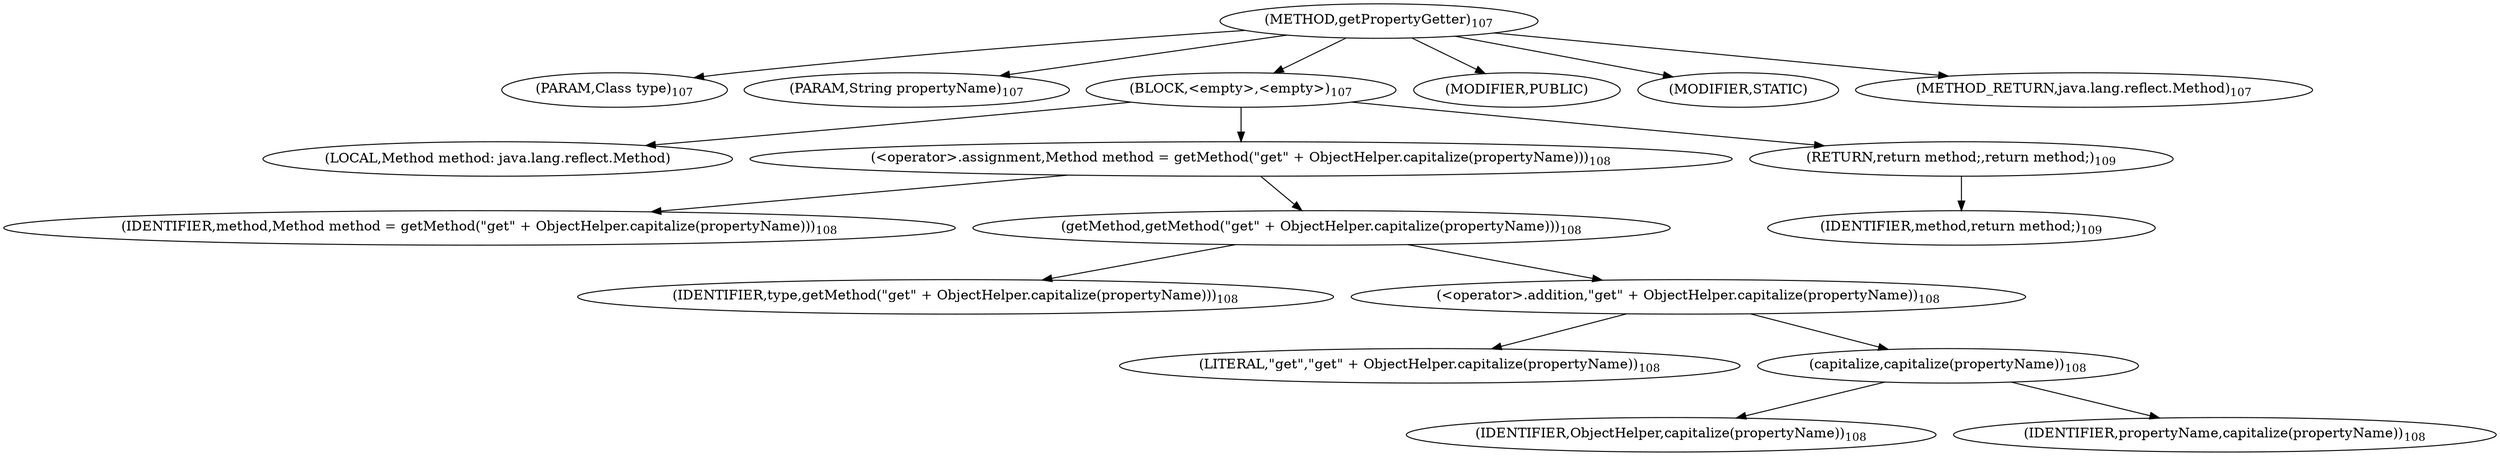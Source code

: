 digraph "getPropertyGetter" {  
"254" [label = <(METHOD,getPropertyGetter)<SUB>107</SUB>> ]
"255" [label = <(PARAM,Class type)<SUB>107</SUB>> ]
"256" [label = <(PARAM,String propertyName)<SUB>107</SUB>> ]
"257" [label = <(BLOCK,&lt;empty&gt;,&lt;empty&gt;)<SUB>107</SUB>> ]
"258" [label = <(LOCAL,Method method: java.lang.reflect.Method)> ]
"259" [label = <(&lt;operator&gt;.assignment,Method method = getMethod(&quot;get&quot; + ObjectHelper.capitalize(propertyName)))<SUB>108</SUB>> ]
"260" [label = <(IDENTIFIER,method,Method method = getMethod(&quot;get&quot; + ObjectHelper.capitalize(propertyName)))<SUB>108</SUB>> ]
"261" [label = <(getMethod,getMethod(&quot;get&quot; + ObjectHelper.capitalize(propertyName)))<SUB>108</SUB>> ]
"262" [label = <(IDENTIFIER,type,getMethod(&quot;get&quot; + ObjectHelper.capitalize(propertyName)))<SUB>108</SUB>> ]
"263" [label = <(&lt;operator&gt;.addition,&quot;get&quot; + ObjectHelper.capitalize(propertyName))<SUB>108</SUB>> ]
"264" [label = <(LITERAL,&quot;get&quot;,&quot;get&quot; + ObjectHelper.capitalize(propertyName))<SUB>108</SUB>> ]
"265" [label = <(capitalize,capitalize(propertyName))<SUB>108</SUB>> ]
"266" [label = <(IDENTIFIER,ObjectHelper,capitalize(propertyName))<SUB>108</SUB>> ]
"267" [label = <(IDENTIFIER,propertyName,capitalize(propertyName))<SUB>108</SUB>> ]
"268" [label = <(RETURN,return method;,return method;)<SUB>109</SUB>> ]
"269" [label = <(IDENTIFIER,method,return method;)<SUB>109</SUB>> ]
"270" [label = <(MODIFIER,PUBLIC)> ]
"271" [label = <(MODIFIER,STATIC)> ]
"272" [label = <(METHOD_RETURN,java.lang.reflect.Method)<SUB>107</SUB>> ]
  "254" -> "255" 
  "254" -> "256" 
  "254" -> "257" 
  "254" -> "270" 
  "254" -> "271" 
  "254" -> "272" 
  "257" -> "258" 
  "257" -> "259" 
  "257" -> "268" 
  "259" -> "260" 
  "259" -> "261" 
  "261" -> "262" 
  "261" -> "263" 
  "263" -> "264" 
  "263" -> "265" 
  "265" -> "266" 
  "265" -> "267" 
  "268" -> "269" 
}
